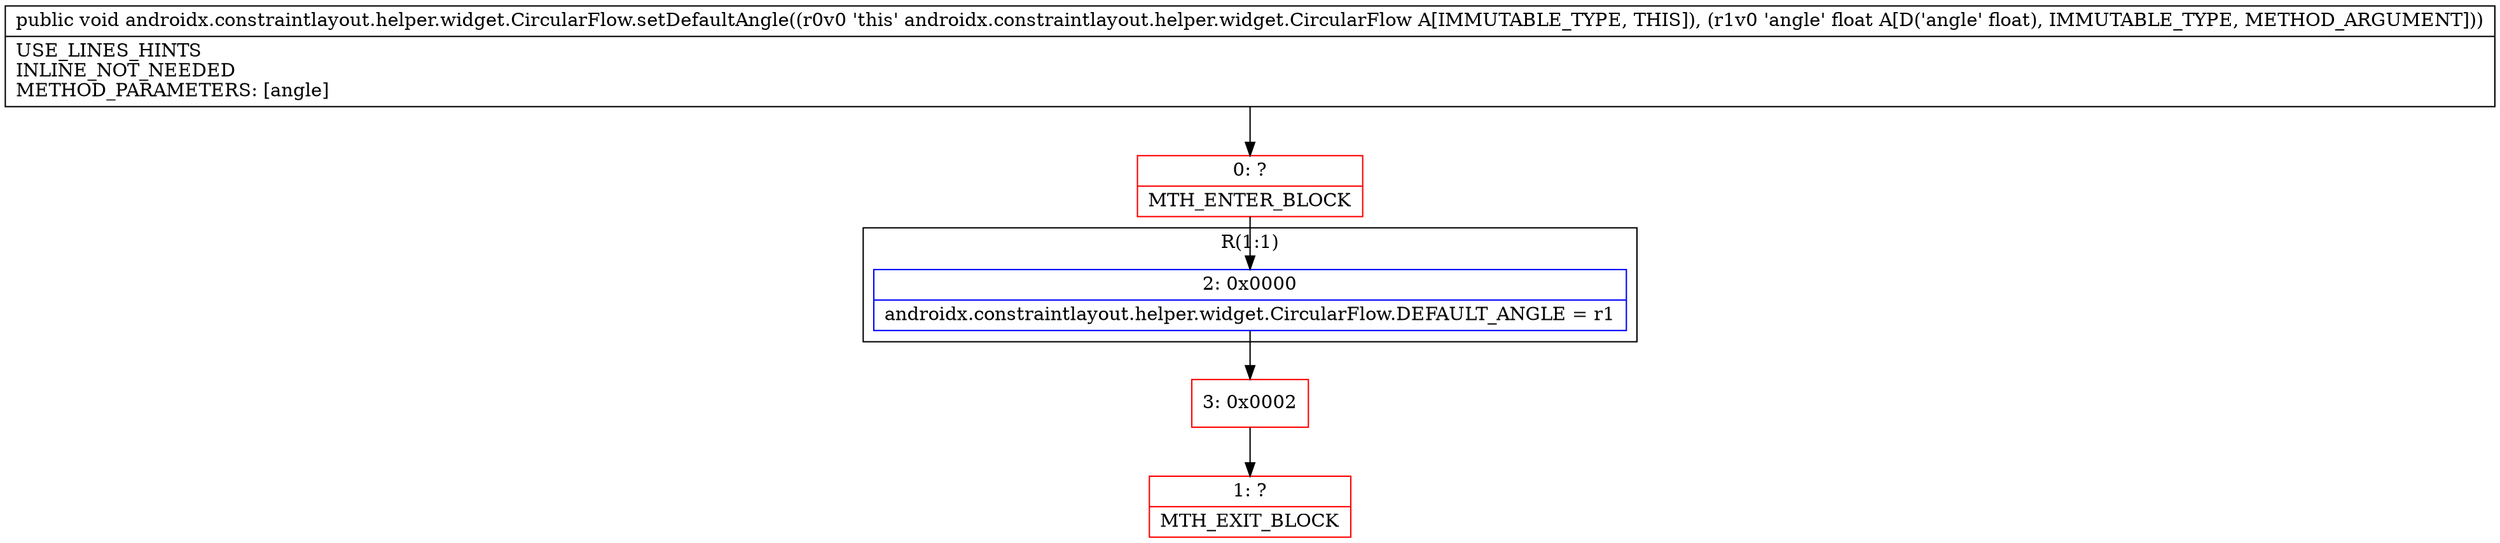 digraph "CFG forandroidx.constraintlayout.helper.widget.CircularFlow.setDefaultAngle(F)V" {
subgraph cluster_Region_780523926 {
label = "R(1:1)";
node [shape=record,color=blue];
Node_2 [shape=record,label="{2\:\ 0x0000|androidx.constraintlayout.helper.widget.CircularFlow.DEFAULT_ANGLE = r1\l}"];
}
Node_0 [shape=record,color=red,label="{0\:\ ?|MTH_ENTER_BLOCK\l}"];
Node_3 [shape=record,color=red,label="{3\:\ 0x0002}"];
Node_1 [shape=record,color=red,label="{1\:\ ?|MTH_EXIT_BLOCK\l}"];
MethodNode[shape=record,label="{public void androidx.constraintlayout.helper.widget.CircularFlow.setDefaultAngle((r0v0 'this' androidx.constraintlayout.helper.widget.CircularFlow A[IMMUTABLE_TYPE, THIS]), (r1v0 'angle' float A[D('angle' float), IMMUTABLE_TYPE, METHOD_ARGUMENT]))  | USE_LINES_HINTS\lINLINE_NOT_NEEDED\lMETHOD_PARAMETERS: [angle]\l}"];
MethodNode -> Node_0;Node_2 -> Node_3;
Node_0 -> Node_2;
Node_3 -> Node_1;
}

